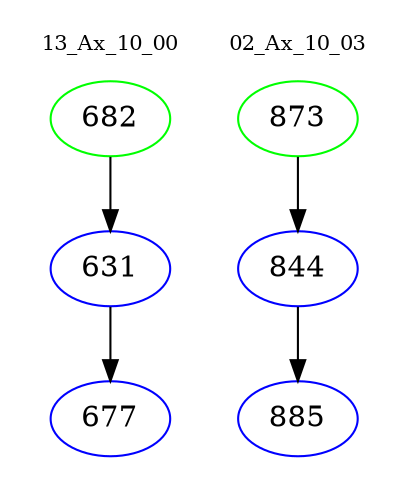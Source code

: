 digraph{
subgraph cluster_0 {
color = white
label = "13_Ax_10_00";
fontsize=10;
T0_682 [label="682", color="green"]
T0_682 -> T0_631 [color="black"]
T0_631 [label="631", color="blue"]
T0_631 -> T0_677 [color="black"]
T0_677 [label="677", color="blue"]
}
subgraph cluster_1 {
color = white
label = "02_Ax_10_03";
fontsize=10;
T1_873 [label="873", color="green"]
T1_873 -> T1_844 [color="black"]
T1_844 [label="844", color="blue"]
T1_844 -> T1_885 [color="black"]
T1_885 [label="885", color="blue"]
}
}
